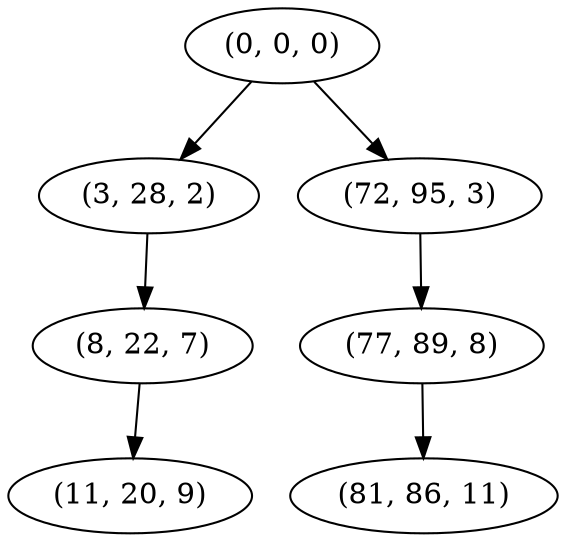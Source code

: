 digraph tree {
    "(0, 0, 0)";
    "(3, 28, 2)";
    "(8, 22, 7)";
    "(11, 20, 9)";
    "(72, 95, 3)";
    "(77, 89, 8)";
    "(81, 86, 11)";
    "(0, 0, 0)" -> "(3, 28, 2)";
    "(0, 0, 0)" -> "(72, 95, 3)";
    "(3, 28, 2)" -> "(8, 22, 7)";
    "(8, 22, 7)" -> "(11, 20, 9)";
    "(72, 95, 3)" -> "(77, 89, 8)";
    "(77, 89, 8)" -> "(81, 86, 11)";
}
